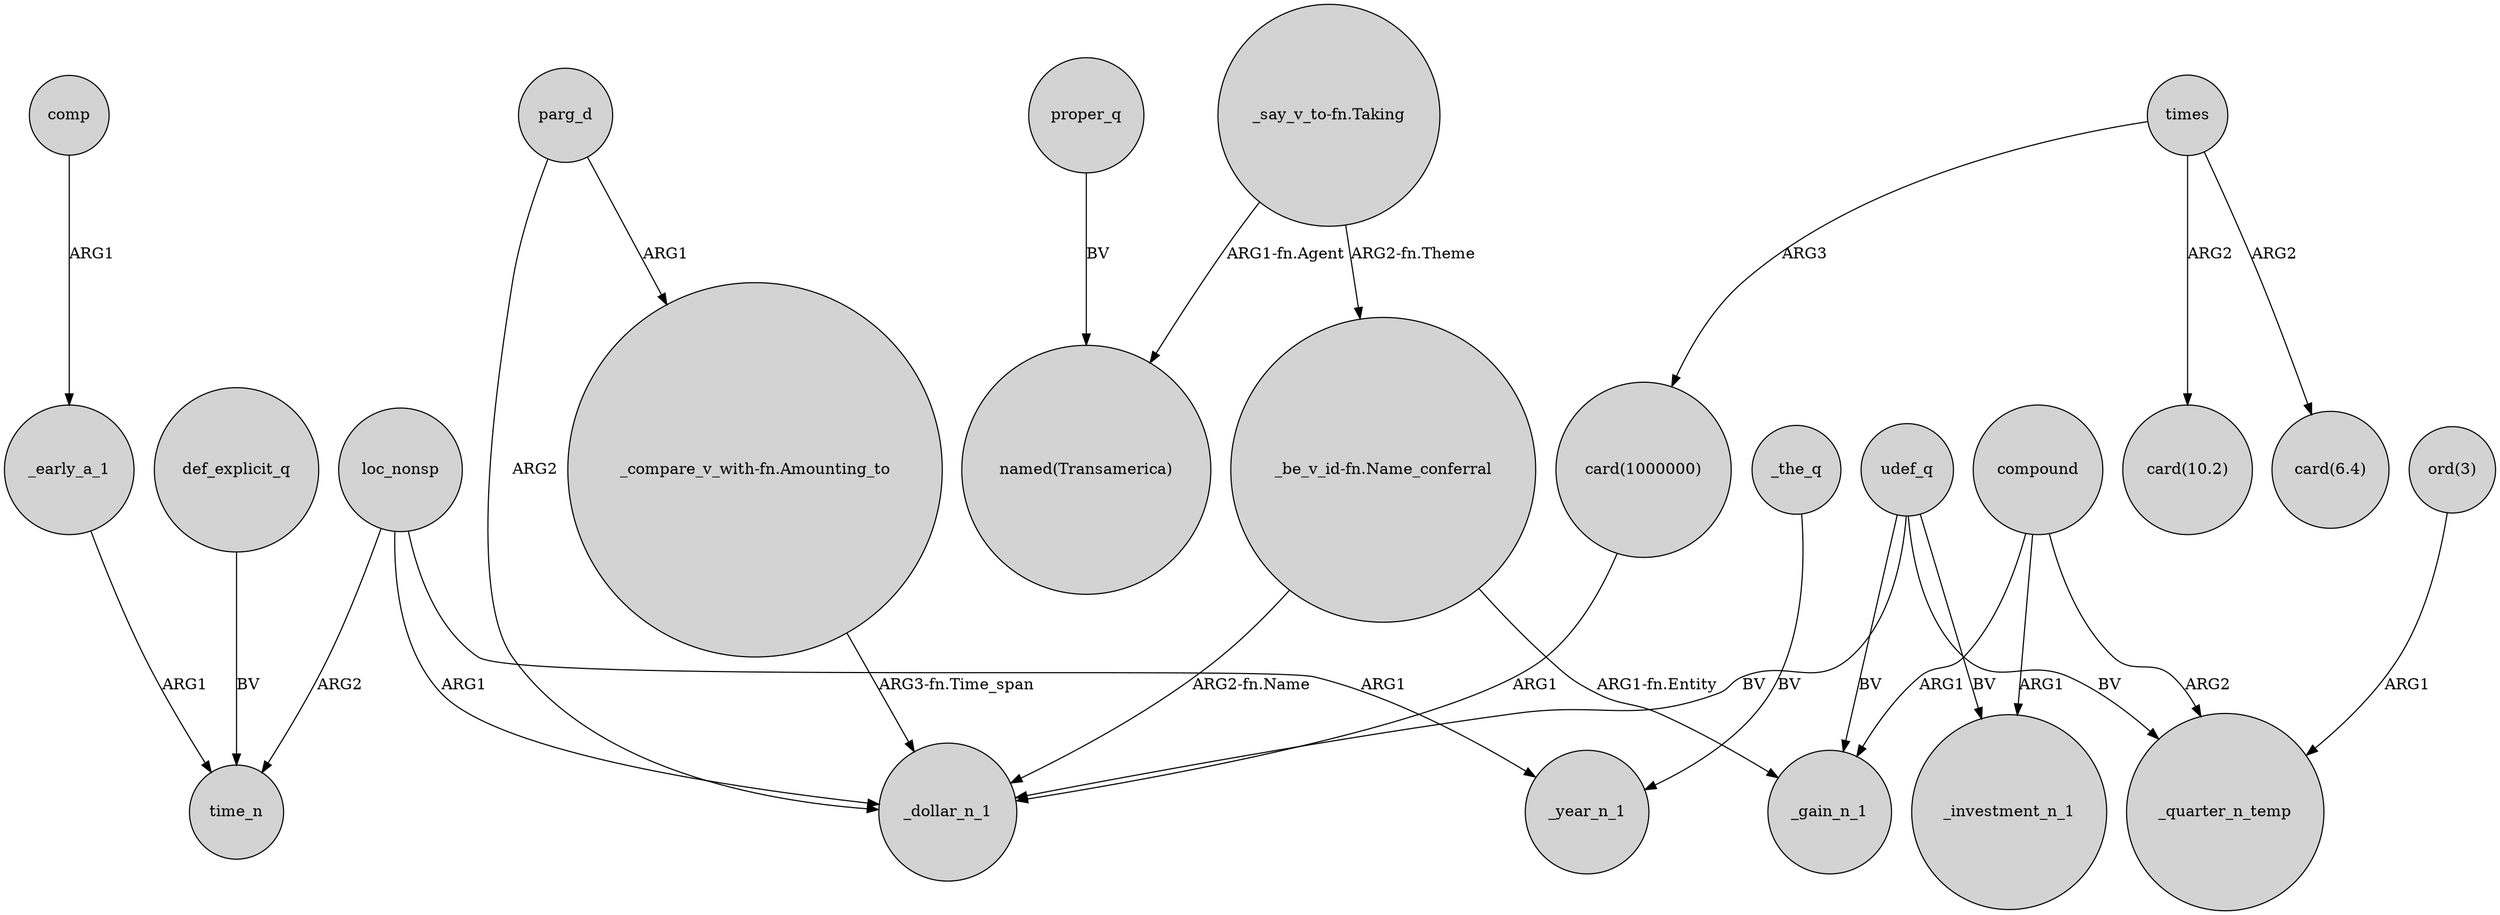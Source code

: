digraph {
	node [shape=circle style=filled]
	_early_a_1 -> time_n [label=ARG1]
	parg_d -> _dollar_n_1 [label=ARG2]
	loc_nonsp -> _dollar_n_1 [label=ARG1]
	"_say_v_to-fn.Taking" -> "_be_v_id-fn.Name_conferral" [label="ARG2-fn.Theme"]
	"ord(3)" -> _quarter_n_temp [label=ARG1]
	proper_q -> "named(Transamerica)" [label=BV]
	times -> "card(10.2)" [label=ARG2]
	compound -> _investment_n_1 [label=ARG1]
	loc_nonsp -> _year_n_1 [label=ARG1]
	times -> "card(1000000)" [label=ARG3]
	comp -> _early_a_1 [label=ARG1]
	"_compare_v_with-fn.Amounting_to" -> _dollar_n_1 [label="ARG3-fn.Time_span"]
	compound -> _quarter_n_temp [label=ARG2]
	_the_q -> _year_n_1 [label=BV]
	"_be_v_id-fn.Name_conferral" -> _gain_n_1 [label="ARG1-fn.Entity"]
	udef_q -> _dollar_n_1 [label=BV]
	"card(1000000)" -> _dollar_n_1 [label=ARG1]
	udef_q -> _investment_n_1 [label=BV]
	times -> "card(6.4)" [label=ARG2]
	udef_q -> _quarter_n_temp [label=BV]
	def_explicit_q -> time_n [label=BV]
	compound -> _gain_n_1 [label=ARG1]
	loc_nonsp -> time_n [label=ARG2]
	parg_d -> "_compare_v_with-fn.Amounting_to" [label=ARG1]
	"_be_v_id-fn.Name_conferral" -> _dollar_n_1 [label="ARG2-fn.Name"]
	udef_q -> _gain_n_1 [label=BV]
	"_say_v_to-fn.Taking" -> "named(Transamerica)" [label="ARG1-fn.Agent"]
}
